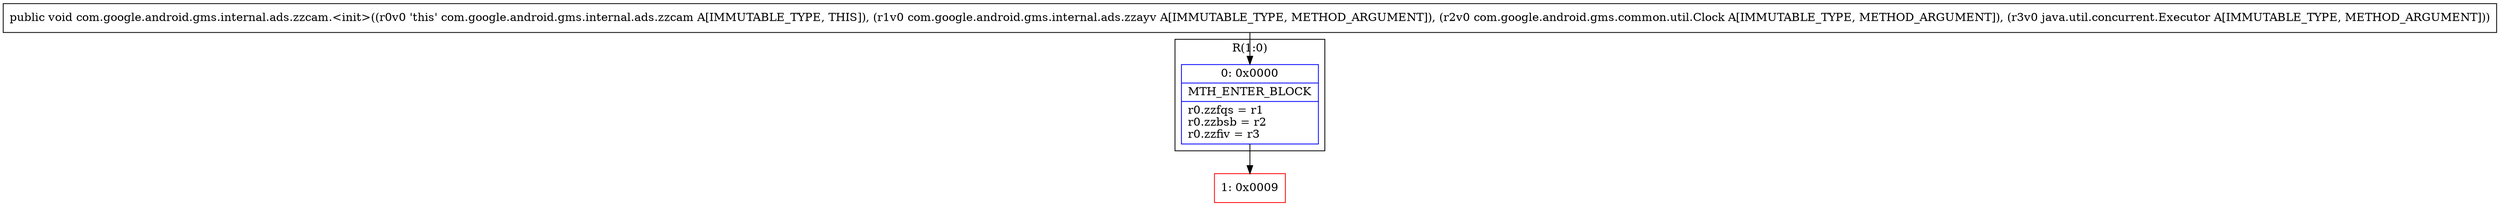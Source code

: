 digraph "CFG forcom.google.android.gms.internal.ads.zzcam.\<init\>(Lcom\/google\/android\/gms\/internal\/ads\/zzayv;Lcom\/google\/android\/gms\/common\/util\/Clock;Ljava\/util\/concurrent\/Executor;)V" {
subgraph cluster_Region_2113284840 {
label = "R(1:0)";
node [shape=record,color=blue];
Node_0 [shape=record,label="{0\:\ 0x0000|MTH_ENTER_BLOCK\l|r0.zzfqs = r1\lr0.zzbsb = r2\lr0.zzfiv = r3\l}"];
}
Node_1 [shape=record,color=red,label="{1\:\ 0x0009}"];
MethodNode[shape=record,label="{public void com.google.android.gms.internal.ads.zzcam.\<init\>((r0v0 'this' com.google.android.gms.internal.ads.zzcam A[IMMUTABLE_TYPE, THIS]), (r1v0 com.google.android.gms.internal.ads.zzayv A[IMMUTABLE_TYPE, METHOD_ARGUMENT]), (r2v0 com.google.android.gms.common.util.Clock A[IMMUTABLE_TYPE, METHOD_ARGUMENT]), (r3v0 java.util.concurrent.Executor A[IMMUTABLE_TYPE, METHOD_ARGUMENT])) }"];
MethodNode -> Node_0;
Node_0 -> Node_1;
}

